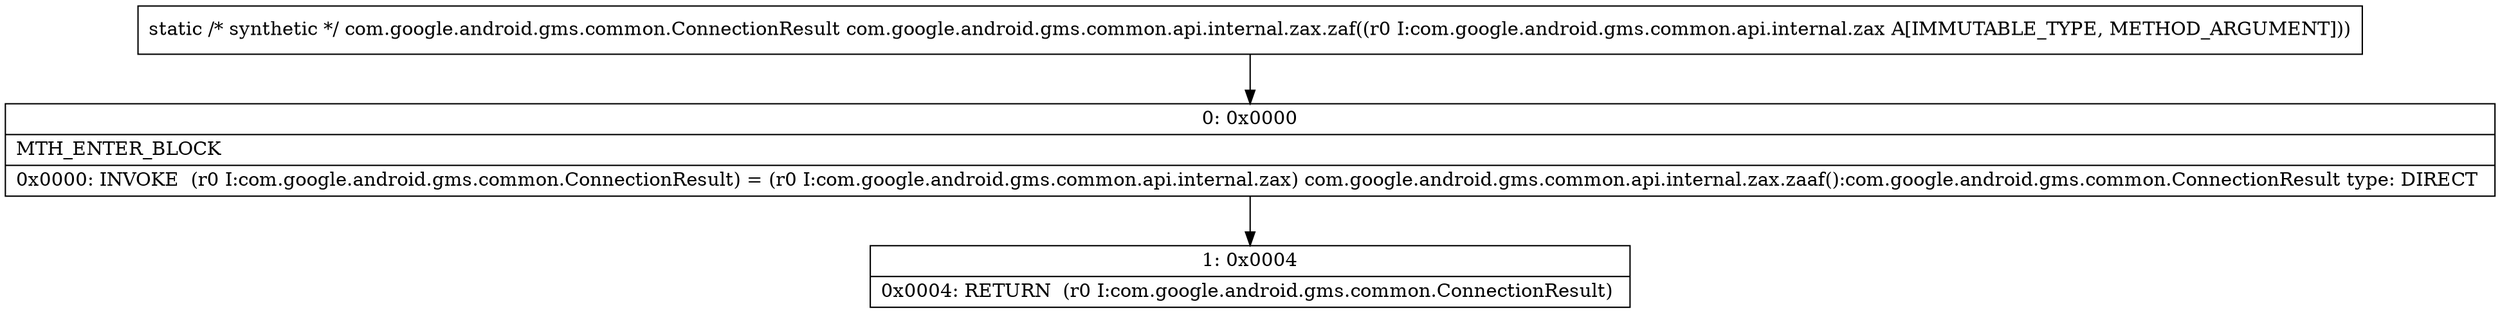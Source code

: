 digraph "CFG forcom.google.android.gms.common.api.internal.zax.zaf(Lcom\/google\/android\/gms\/common\/api\/internal\/zax;)Lcom\/google\/android\/gms\/common\/ConnectionResult;" {
Node_0 [shape=record,label="{0\:\ 0x0000|MTH_ENTER_BLOCK\l|0x0000: INVOKE  (r0 I:com.google.android.gms.common.ConnectionResult) = (r0 I:com.google.android.gms.common.api.internal.zax) com.google.android.gms.common.api.internal.zax.zaaf():com.google.android.gms.common.ConnectionResult type: DIRECT \l}"];
Node_1 [shape=record,label="{1\:\ 0x0004|0x0004: RETURN  (r0 I:com.google.android.gms.common.ConnectionResult) \l}"];
MethodNode[shape=record,label="{static \/* synthetic *\/ com.google.android.gms.common.ConnectionResult com.google.android.gms.common.api.internal.zax.zaf((r0 I:com.google.android.gms.common.api.internal.zax A[IMMUTABLE_TYPE, METHOD_ARGUMENT])) }"];
MethodNode -> Node_0;
Node_0 -> Node_1;
}

